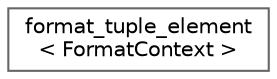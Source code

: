 digraph "类继承关系图"
{
 // LATEX_PDF_SIZE
  bgcolor="transparent";
  edge [fontname=Helvetica,fontsize=10,labelfontname=Helvetica,labelfontsize=10];
  node [fontname=Helvetica,fontsize=10,shape=box,height=0.2,width=0.4];
  rankdir="LR";
  Node0 [id="Node000000",label="format_tuple_element\l\< FormatContext \>",height=0.2,width=0.4,color="grey40", fillcolor="white", style="filled",URL="$structdetail_1_1format__tuple__element.html",tooltip=" "];
}
